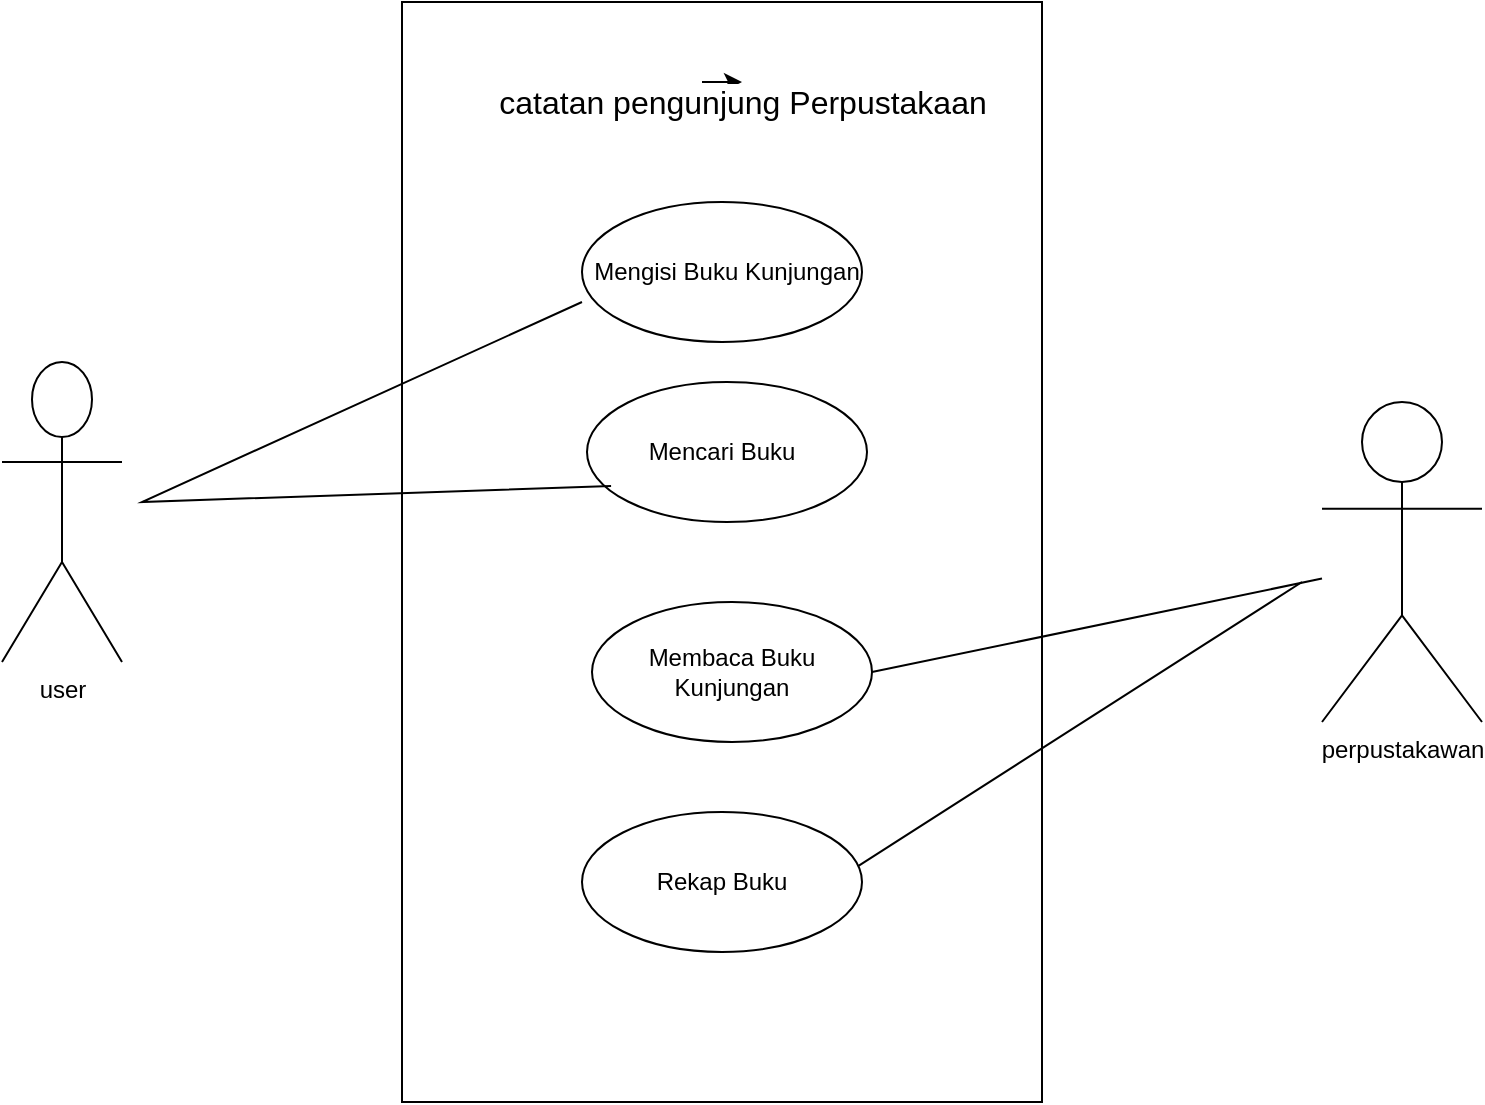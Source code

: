 <mxfile version="22.1.21" type="github">
  <diagram name="Page-1" id="vqlSqyEuFap95rcmO-Kr">
    <mxGraphModel dx="1114" dy="600" grid="1" gridSize="10" guides="1" tooltips="1" connect="1" arrows="1" fold="1" page="1" pageScale="1" pageWidth="850" pageHeight="1100" math="0" shadow="0">
      <root>
        <mxCell id="0" />
        <mxCell id="1" parent="0" />
        <mxCell id="cRZ_wVIqEQr8ItNvdRAC-2" value="" style="rounded=0;whiteSpace=wrap;html=1;" vertex="1" parent="1">
          <mxGeometry x="240" y="110" width="320" height="550" as="geometry" />
        </mxCell>
        <mxCell id="cRZ_wVIqEQr8ItNvdRAC-3" value="" style="ellipse;whiteSpace=wrap;html=1;" vertex="1" parent="1">
          <mxGeometry x="330" y="210" width="140" height="70" as="geometry" />
        </mxCell>
        <mxCell id="cRZ_wVIqEQr8ItNvdRAC-5" value="" style="edgeStyle=none;orthogonalLoop=1;jettySize=auto;html=1;rounded=0;" edge="1" parent="1">
          <mxGeometry x="0.25" y="-10" width="80" relative="1" as="geometry">
            <mxPoint x="390" y="150" as="sourcePoint" />
            <mxPoint x="410" y="150" as="targetPoint" />
            <Array as="points">
              <mxPoint x="410" y="150" />
            </Array>
            <mxPoint as="offset" />
          </mxGeometry>
        </mxCell>
        <mxCell id="cRZ_wVIqEQr8ItNvdRAC-7" value="&lt;font size=&quot;3&quot;&gt;catatan pengunjung Perpustakaan&lt;/font&gt;" style="edgeStyle=none;orthogonalLoop=1;jettySize=auto;html=1;rounded=0;" edge="1" parent="1">
          <mxGeometry width="80" relative="1" as="geometry">
            <mxPoint x="370" y="160" as="sourcePoint" />
            <mxPoint x="450" y="160" as="targetPoint" />
            <Array as="points" />
          </mxGeometry>
        </mxCell>
        <mxCell id="cRZ_wVIqEQr8ItNvdRAC-8" value="Mengisi Buku Kunjungan" style="text;html=1;strokeColor=none;fillColor=none;align=center;verticalAlign=middle;whiteSpace=wrap;rounded=0;" vertex="1" parent="1">
          <mxGeometry x="330" y="230" width="145" height="30" as="geometry" />
        </mxCell>
        <mxCell id="cRZ_wVIqEQr8ItNvdRAC-11" value="" style="ellipse;whiteSpace=wrap;html=1;" vertex="1" parent="1">
          <mxGeometry x="332.5" y="300" width="140" height="70" as="geometry" />
        </mxCell>
        <mxCell id="cRZ_wVIqEQr8ItNvdRAC-14" value="Mencari Buku" style="text;html=1;strokeColor=none;fillColor=none;align=center;verticalAlign=middle;whiteSpace=wrap;rounded=0;" vertex="1" parent="1">
          <mxGeometry x="355" y="320" width="90" height="30" as="geometry" />
        </mxCell>
        <mxCell id="cRZ_wVIqEQr8ItNvdRAC-15" value="" style="ellipse;whiteSpace=wrap;html=1;" vertex="1" parent="1">
          <mxGeometry x="335" y="410" width="140" height="70" as="geometry" />
        </mxCell>
        <mxCell id="cRZ_wVIqEQr8ItNvdRAC-16" value="Membaca Buku Kunjungan" style="text;html=1;strokeColor=none;fillColor=none;align=center;verticalAlign=middle;whiteSpace=wrap;rounded=0;" vertex="1" parent="1">
          <mxGeometry x="350" y="430" width="110" height="30" as="geometry" />
        </mxCell>
        <mxCell id="cRZ_wVIqEQr8ItNvdRAC-17" value="" style="ellipse;whiteSpace=wrap;html=1;" vertex="1" parent="1">
          <mxGeometry x="330" y="515" width="140" height="70" as="geometry" />
        </mxCell>
        <mxCell id="cRZ_wVIqEQr8ItNvdRAC-18" value="Rekap Buku" style="text;html=1;strokeColor=none;fillColor=none;align=center;verticalAlign=middle;whiteSpace=wrap;rounded=0;" vertex="1" parent="1">
          <mxGeometry x="360" y="535" width="80" height="30" as="geometry" />
        </mxCell>
        <mxCell id="cRZ_wVIqEQr8ItNvdRAC-19" value="user" style="shape=umlActor;verticalLabelPosition=bottom;verticalAlign=top;html=1;outlineConnect=0;" vertex="1" parent="1">
          <mxGeometry x="40" y="290" width="60" height="150" as="geometry" />
        </mxCell>
        <mxCell id="cRZ_wVIqEQr8ItNvdRAC-20" value="" style="endArrow=none;html=1;rounded=0;entryX=0;entryY=1;entryDx=0;entryDy=0;exitX=0.086;exitY=0.743;exitDx=0;exitDy=0;exitPerimeter=0;" edge="1" parent="1" source="cRZ_wVIqEQr8ItNvdRAC-11" target="cRZ_wVIqEQr8ItNvdRAC-8">
          <mxGeometry width="50" height="50" relative="1" as="geometry">
            <mxPoint x="110" y="340" as="sourcePoint" />
            <mxPoint x="160" y="290" as="targetPoint" />
            <Array as="points">
              <mxPoint x="110" y="360" />
            </Array>
          </mxGeometry>
        </mxCell>
        <mxCell id="cRZ_wVIqEQr8ItNvdRAC-21" value="perpustakawan" style="shape=umlActor;verticalLabelPosition=bottom;verticalAlign=top;html=1;outlineConnect=0;" vertex="1" parent="1">
          <mxGeometry x="700" y="310" width="80" height="160" as="geometry" />
        </mxCell>
        <mxCell id="cRZ_wVIqEQr8ItNvdRAC-28" value="" style="endArrow=none;html=1;rounded=0;exitX=1;exitY=0.5;exitDx=0;exitDy=0;" edge="1" parent="1" source="cRZ_wVIqEQr8ItNvdRAC-15" target="cRZ_wVIqEQr8ItNvdRAC-21">
          <mxGeometry width="50" height="50" relative="1" as="geometry">
            <mxPoint x="400" y="410" as="sourcePoint" />
            <mxPoint x="690" y="420" as="targetPoint" />
          </mxGeometry>
        </mxCell>
        <mxCell id="cRZ_wVIqEQr8ItNvdRAC-29" value="" style="endArrow=none;html=1;rounded=0;exitX=0.986;exitY=0.386;exitDx=0;exitDy=0;exitPerimeter=0;" edge="1" parent="1" source="cRZ_wVIqEQr8ItNvdRAC-17">
          <mxGeometry width="50" height="50" relative="1" as="geometry">
            <mxPoint x="400" y="410" as="sourcePoint" />
            <mxPoint x="690" y="400" as="targetPoint" />
          </mxGeometry>
        </mxCell>
      </root>
    </mxGraphModel>
  </diagram>
</mxfile>
